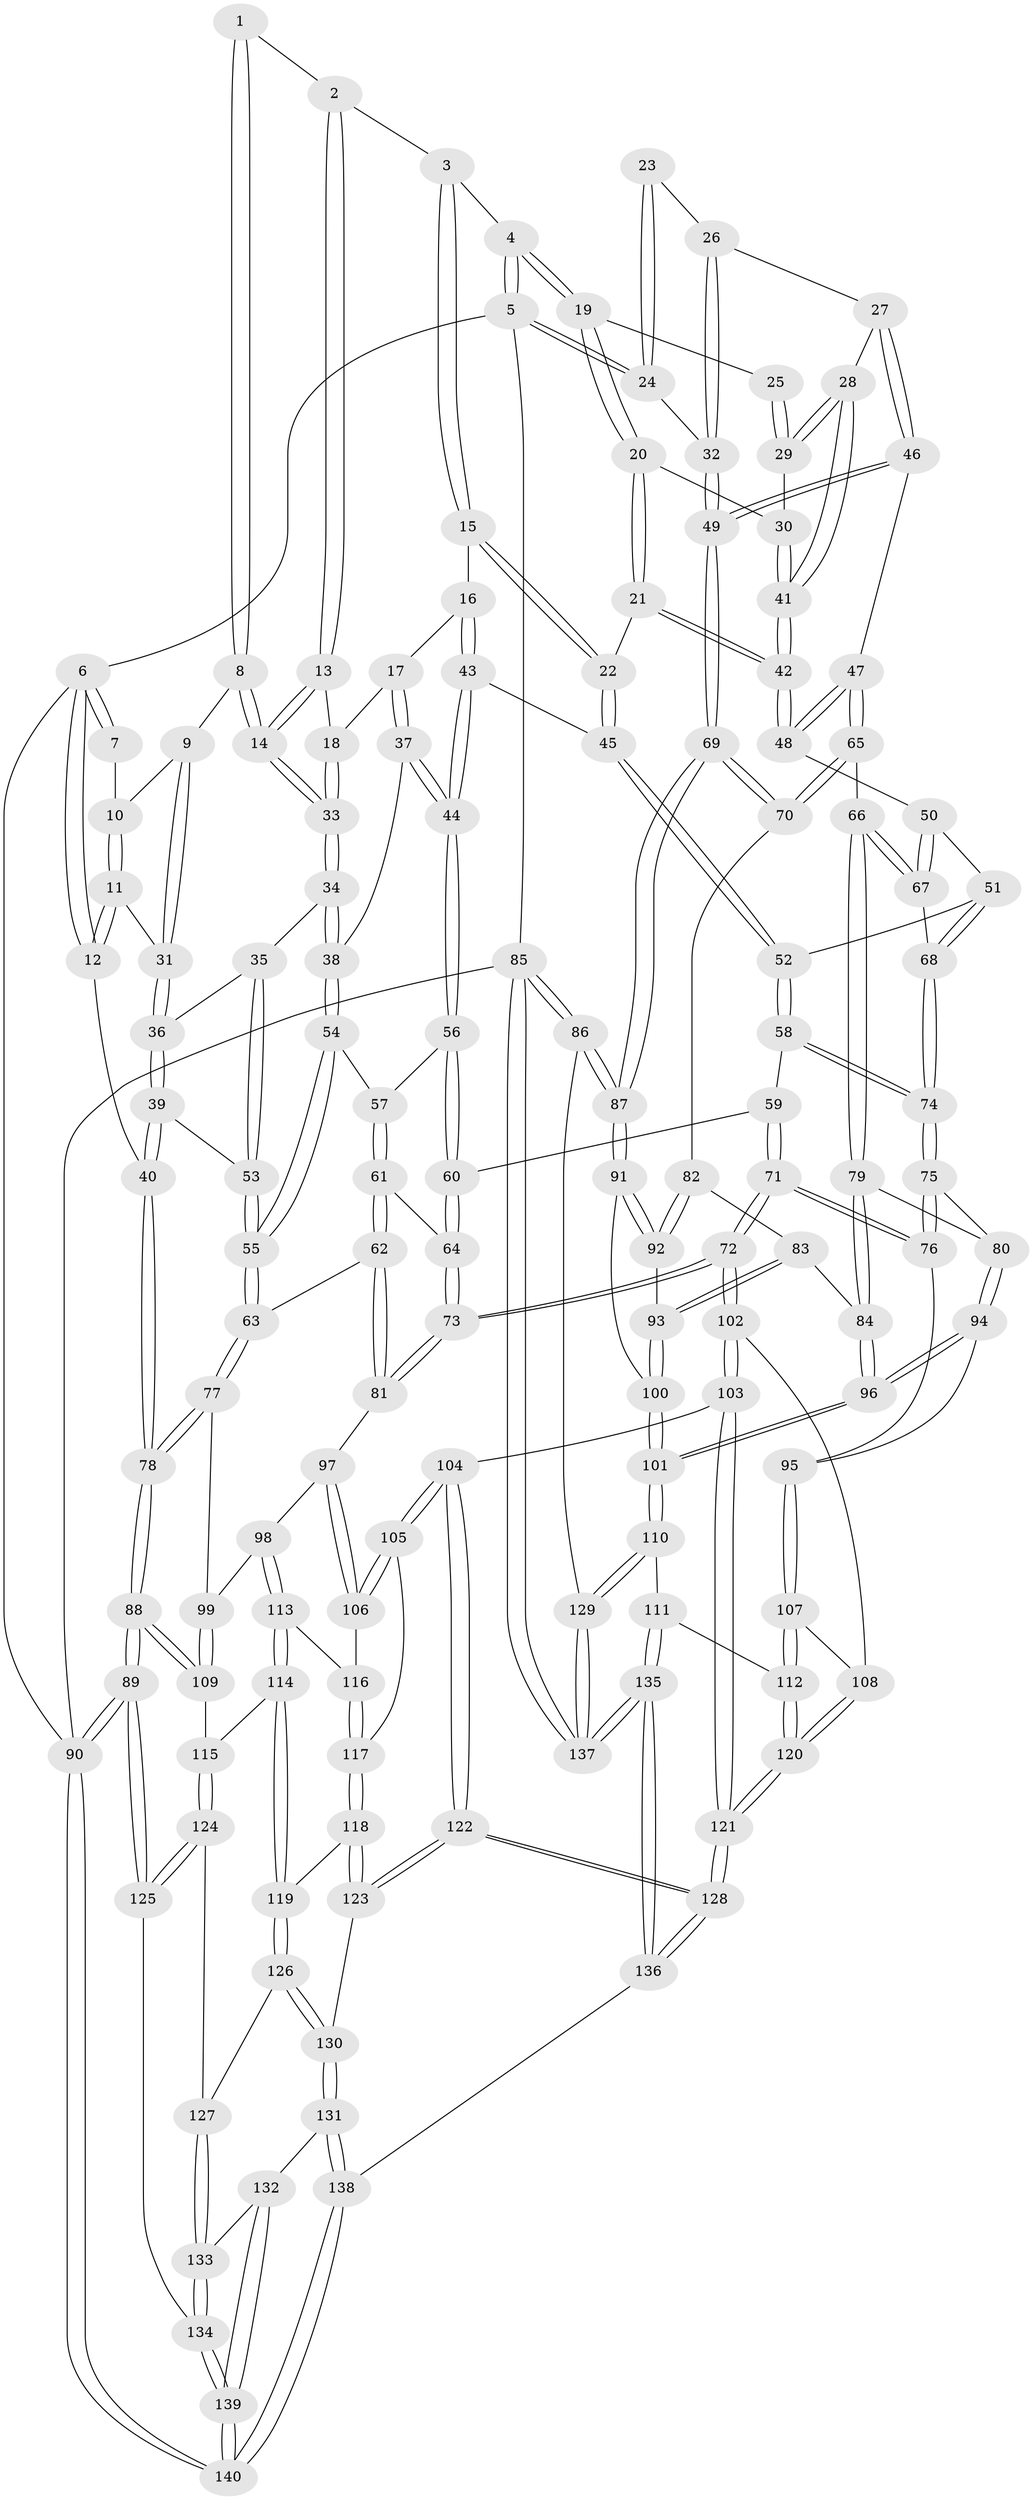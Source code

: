 // Generated by graph-tools (version 1.1) at 2025/38/03/09/25 02:38:35]
// undirected, 140 vertices, 347 edges
graph export_dot {
graph [start="1"]
  node [color=gray90,style=filled];
  1 [pos="+0.29056917366670243+0"];
  2 [pos="+0.4785833361549113+0"];
  3 [pos="+0.6017691208463964+0"];
  4 [pos="+0.759226135634317+0"];
  5 [pos="+1+0"];
  6 [pos="+0+0"];
  7 [pos="+0+0"];
  8 [pos="+0.24412640985025091+0.08612174011602582"];
  9 [pos="+0.15907034534591397+0.08344942633406435"];
  10 [pos="+0.026032358653463292+0"];
  11 [pos="+0.08821867863381481+0.11117835860702899"];
  12 [pos="+0+0.1933869659048588"];
  13 [pos="+0.4513906418849448+0"];
  14 [pos="+0.2706272776141406+0.11362171279440414"];
  15 [pos="+0.6077825228509416+0.04440802550276524"];
  16 [pos="+0.5248122078382575+0.13599806670555437"];
  17 [pos="+0.45208466923297497+0.10488402989919307"];
  18 [pos="+0.4437926959547224+0.09279938892603516"];
  19 [pos="+0.8091014089308449+0"];
  20 [pos="+0.7904035475313792+0.09476829659990119"];
  21 [pos="+0.7194908362912358+0.15870097489277823"];
  22 [pos="+0.7032096489478243+0.16377779540922446"];
  23 [pos="+0.9585931978470892+0.06721516375369863"];
  24 [pos="+1+0"];
  25 [pos="+0.9555409332065792+0.06705989580198138"];
  26 [pos="+0.9731073708487645+0.14163728367254952"];
  27 [pos="+0.9169262813180266+0.17458890390192194"];
  28 [pos="+0.9106396382453502+0.1712284565682104"];
  29 [pos="+0.8874601063101083+0.15204264825319336"];
  30 [pos="+0.8507089623528087+0.1419821610661627"];
  31 [pos="+0.10786608630717827+0.11115146848651473"];
  32 [pos="+1+0.2730143482025361"];
  33 [pos="+0.27666510961214796+0.12338599780262571"];
  34 [pos="+0.27808881756324105+0.17273511453163237"];
  35 [pos="+0.27183411268922564+0.17750275758165013"];
  36 [pos="+0.14825960203921038+0.21213777796606983"];
  37 [pos="+0.4150947532589081+0.21021375384549323"];
  38 [pos="+0.2797354281994409+0.1745474685097496"];
  39 [pos="+0.09505538297400556+0.34057321823166625"];
  40 [pos="+0+0.2701947214635204"];
  41 [pos="+0.8395915974302591+0.2685331046756032"];
  42 [pos="+0.8346919518238058+0.2885138153463213"];
  43 [pos="+0.5768689384513374+0.23245425031702485"];
  44 [pos="+0.4480470943624886+0.29425843687194175"];
  45 [pos="+0.6268051043333214+0.24607378092733867"];
  46 [pos="+0.9765492310616606+0.2959466773226644"];
  47 [pos="+0.9051327331386709+0.3256350790588389"];
  48 [pos="+0.8435304585367202+0.3166445656592121"];
  49 [pos="+1+0.29714156078751747"];
  50 [pos="+0.8303293743422829+0.3255403315795167"];
  51 [pos="+0.7624657639577749+0.3470311473243481"];
  52 [pos="+0.6683536615409827+0.36004309327425527"];
  53 [pos="+0.15179135882710645+0.37933231075548685"];
  54 [pos="+0.3280725270007394+0.3088914562768483"];
  55 [pos="+0.16401661648642452+0.3931251691939576"];
  56 [pos="+0.4408646497778008+0.30699102826416086"];
  57 [pos="+0.3712113889757233+0.32226145924764615"];
  58 [pos="+0.6530745318926777+0.3982649327329229"];
  59 [pos="+0.49770571192006724+0.38887587173793586"];
  60 [pos="+0.4749990548138132+0.3820134715297779"];
  61 [pos="+0.3436546222745183+0.4578922018752275"];
  62 [pos="+0.31264897662075003+0.4966549952610486"];
  63 [pos="+0.18780296017872924+0.47309388770393584"];
  64 [pos="+0.4559187803777878+0.4227515877919123"];
  65 [pos="+0.9190766732630005+0.47346882588985617"];
  66 [pos="+0.8389128760327565+0.48623267154690963"];
  67 [pos="+0.8302444649071192+0.4736195952117162"];
  68 [pos="+0.7977894364410762+0.45764972029792317"];
  69 [pos="+1+0.5013404699439222"];
  70 [pos="+0.954706659050177+0.4988089062020065"];
  71 [pos="+0.5673453237327111+0.5665830933253934"];
  72 [pos="+0.5161106159842426+0.6026903286254917"];
  73 [pos="+0.48382350084165227+0.5822491370022895"];
  74 [pos="+0.6559591521762218+0.45233885604022356"];
  75 [pos="+0.6515010577060447+0.4800843202197269"];
  76 [pos="+0.5766085452655145+0.5616331571649171"];
  77 [pos="+0.1866302824118718+0.4752799588662168"];
  78 [pos="+0+0.5950600611250113"];
  79 [pos="+0.8182391472813763+0.5234952810630743"];
  80 [pos="+0.7341642494457111+0.5366500172622289"];
  81 [pos="+0.36651074042197207+0.5572915181819316"];
  82 [pos="+0.9448612888579657+0.5183363561621904"];
  83 [pos="+0.875492168332677+0.5711511368087934"];
  84 [pos="+0.8405973968258589+0.5788683399578336"];
  85 [pos="+1+1"];
  86 [pos="+1+0.9590394092665172"];
  87 [pos="+1+0.6533949598933497"];
  88 [pos="+0+0.6120161499449955"];
  89 [pos="+0+0.8565206180303931"];
  90 [pos="+0+1"];
  91 [pos="+1+0.6614465973632193"];
  92 [pos="+0.9349076966023511+0.5922744212987407"];
  93 [pos="+0.9239131816887322+0.6067089345814202"];
  94 [pos="+0.7500474247063738+0.6309962502725458"];
  95 [pos="+0.6941533437434542+0.639418071830158"];
  96 [pos="+0.8196666993506851+0.6807106897618826"];
  97 [pos="+0.33554062230962756+0.612730643268131"];
  98 [pos="+0.23352927203743673+0.6580452888307036"];
  99 [pos="+0.16866007336858618+0.5857919595332698"];
  100 [pos="+0.8974393033077958+0.7028763071428291"];
  101 [pos="+0.844112164175971+0.7319061105881549"];
  102 [pos="+0.515773232907454+0.631872292840448"];
  103 [pos="+0.42751531854803404+0.7498682944702121"];
  104 [pos="+0.4000433354912406+0.7568818569958886"];
  105 [pos="+0.39909061410449714+0.756561897065506"];
  106 [pos="+0.3466796927236712+0.6989258705244962"];
  107 [pos="+0.6765153177264664+0.68469171993182"];
  108 [pos="+0.5413159287664935+0.6603386683699681"];
  109 [pos="+0.09084781934571369+0.6507173709932944"];
  110 [pos="+0.8223079454476584+0.8039302071807766"];
  111 [pos="+0.8218997015857995+0.8041155762327997"];
  112 [pos="+0.7075550621793573+0.8233173909675153"];
  113 [pos="+0.23874653315292185+0.6857166075355329"];
  114 [pos="+0.12430813966605023+0.7680346544954867"];
  115 [pos="+0.12232663080225926+0.7681184433293473"];
  116 [pos="+0.24676871619750912+0.6950245138405201"];
  117 [pos="+0.2673760059696921+0.7853590617739313"];
  118 [pos="+0.25785127990504036+0.7996407177025844"];
  119 [pos="+0.23429435029669476+0.8089560113817024"];
  120 [pos="+0.6565008321064288+0.845578621490603"];
  121 [pos="+0.5830765612333592+0.9360540250802635"];
  122 [pos="+0.3570664731815384+0.9055956366718583"];
  123 [pos="+0.32821817797107433+0.8990210814991609"];
  124 [pos="+0.0737806053548652+0.825820341390036"];
  125 [pos="+0.043056735259226965+0.8475102739706512"];
  126 [pos="+0.21745101904164849+0.8549363576453829"];
  127 [pos="+0.19890609371022935+0.8769782860205502"];
  128 [pos="+0.5274879170074899+1"];
  129 [pos="+0.9066515406467495+0.8635056395135838"];
  130 [pos="+0.28795482661934463+0.912752445931649"];
  131 [pos="+0.24823810740118027+0.9409029665294018"];
  132 [pos="+0.23194443662947517+0.9369664141594097"];
  133 [pos="+0.1976909130522489+0.9010909069759142"];
  134 [pos="+0.11621434850325209+0.9464598102042414"];
  135 [pos="+0.7519114159669869+1"];
  136 [pos="+0.5284349583114205+1"];
  137 [pos="+0.8404147762027884+1"];
  138 [pos="+0.3140434801227322+1"];
  139 [pos="+0.13018440135098455+1"];
  140 [pos="+0.10434102262877563+1"];
  1 -- 2;
  1 -- 8;
  1 -- 8;
  2 -- 3;
  2 -- 13;
  2 -- 13;
  3 -- 4;
  3 -- 15;
  3 -- 15;
  4 -- 5;
  4 -- 5;
  4 -- 19;
  4 -- 19;
  5 -- 6;
  5 -- 24;
  5 -- 24;
  5 -- 85;
  6 -- 7;
  6 -- 7;
  6 -- 12;
  6 -- 12;
  6 -- 90;
  7 -- 10;
  8 -- 9;
  8 -- 14;
  8 -- 14;
  9 -- 10;
  9 -- 31;
  9 -- 31;
  10 -- 11;
  10 -- 11;
  11 -- 12;
  11 -- 12;
  11 -- 31;
  12 -- 40;
  13 -- 14;
  13 -- 14;
  13 -- 18;
  14 -- 33;
  14 -- 33;
  15 -- 16;
  15 -- 22;
  15 -- 22;
  16 -- 17;
  16 -- 43;
  16 -- 43;
  17 -- 18;
  17 -- 37;
  17 -- 37;
  18 -- 33;
  18 -- 33;
  19 -- 20;
  19 -- 20;
  19 -- 25;
  20 -- 21;
  20 -- 21;
  20 -- 30;
  21 -- 22;
  21 -- 42;
  21 -- 42;
  22 -- 45;
  22 -- 45;
  23 -- 24;
  23 -- 24;
  23 -- 26;
  24 -- 32;
  25 -- 29;
  25 -- 29;
  26 -- 27;
  26 -- 32;
  26 -- 32;
  27 -- 28;
  27 -- 46;
  27 -- 46;
  28 -- 29;
  28 -- 29;
  28 -- 41;
  28 -- 41;
  29 -- 30;
  30 -- 41;
  30 -- 41;
  31 -- 36;
  31 -- 36;
  32 -- 49;
  32 -- 49;
  33 -- 34;
  33 -- 34;
  34 -- 35;
  34 -- 38;
  34 -- 38;
  35 -- 36;
  35 -- 53;
  35 -- 53;
  36 -- 39;
  36 -- 39;
  37 -- 38;
  37 -- 44;
  37 -- 44;
  38 -- 54;
  38 -- 54;
  39 -- 40;
  39 -- 40;
  39 -- 53;
  40 -- 78;
  40 -- 78;
  41 -- 42;
  41 -- 42;
  42 -- 48;
  42 -- 48;
  43 -- 44;
  43 -- 44;
  43 -- 45;
  44 -- 56;
  44 -- 56;
  45 -- 52;
  45 -- 52;
  46 -- 47;
  46 -- 49;
  46 -- 49;
  47 -- 48;
  47 -- 48;
  47 -- 65;
  47 -- 65;
  48 -- 50;
  49 -- 69;
  49 -- 69;
  50 -- 51;
  50 -- 67;
  50 -- 67;
  51 -- 52;
  51 -- 68;
  51 -- 68;
  52 -- 58;
  52 -- 58;
  53 -- 55;
  53 -- 55;
  54 -- 55;
  54 -- 55;
  54 -- 57;
  55 -- 63;
  55 -- 63;
  56 -- 57;
  56 -- 60;
  56 -- 60;
  57 -- 61;
  57 -- 61;
  58 -- 59;
  58 -- 74;
  58 -- 74;
  59 -- 60;
  59 -- 71;
  59 -- 71;
  60 -- 64;
  60 -- 64;
  61 -- 62;
  61 -- 62;
  61 -- 64;
  62 -- 63;
  62 -- 81;
  62 -- 81;
  63 -- 77;
  63 -- 77;
  64 -- 73;
  64 -- 73;
  65 -- 66;
  65 -- 70;
  65 -- 70;
  66 -- 67;
  66 -- 67;
  66 -- 79;
  66 -- 79;
  67 -- 68;
  68 -- 74;
  68 -- 74;
  69 -- 70;
  69 -- 70;
  69 -- 87;
  69 -- 87;
  70 -- 82;
  71 -- 72;
  71 -- 72;
  71 -- 76;
  71 -- 76;
  72 -- 73;
  72 -- 73;
  72 -- 102;
  72 -- 102;
  73 -- 81;
  73 -- 81;
  74 -- 75;
  74 -- 75;
  75 -- 76;
  75 -- 76;
  75 -- 80;
  76 -- 95;
  77 -- 78;
  77 -- 78;
  77 -- 99;
  78 -- 88;
  78 -- 88;
  79 -- 80;
  79 -- 84;
  79 -- 84;
  80 -- 94;
  80 -- 94;
  81 -- 97;
  82 -- 83;
  82 -- 92;
  82 -- 92;
  83 -- 84;
  83 -- 93;
  83 -- 93;
  84 -- 96;
  84 -- 96;
  85 -- 86;
  85 -- 86;
  85 -- 137;
  85 -- 137;
  85 -- 90;
  86 -- 87;
  86 -- 87;
  86 -- 129;
  87 -- 91;
  87 -- 91;
  88 -- 89;
  88 -- 89;
  88 -- 109;
  88 -- 109;
  89 -- 90;
  89 -- 90;
  89 -- 125;
  89 -- 125;
  90 -- 140;
  90 -- 140;
  91 -- 92;
  91 -- 92;
  91 -- 100;
  92 -- 93;
  93 -- 100;
  93 -- 100;
  94 -- 95;
  94 -- 96;
  94 -- 96;
  95 -- 107;
  95 -- 107;
  96 -- 101;
  96 -- 101;
  97 -- 98;
  97 -- 106;
  97 -- 106;
  98 -- 99;
  98 -- 113;
  98 -- 113;
  99 -- 109;
  99 -- 109;
  100 -- 101;
  100 -- 101;
  101 -- 110;
  101 -- 110;
  102 -- 103;
  102 -- 103;
  102 -- 108;
  103 -- 104;
  103 -- 121;
  103 -- 121;
  104 -- 105;
  104 -- 105;
  104 -- 122;
  104 -- 122;
  105 -- 106;
  105 -- 106;
  105 -- 117;
  106 -- 116;
  107 -- 108;
  107 -- 112;
  107 -- 112;
  108 -- 120;
  108 -- 120;
  109 -- 115;
  110 -- 111;
  110 -- 129;
  110 -- 129;
  111 -- 112;
  111 -- 135;
  111 -- 135;
  112 -- 120;
  112 -- 120;
  113 -- 114;
  113 -- 114;
  113 -- 116;
  114 -- 115;
  114 -- 119;
  114 -- 119;
  115 -- 124;
  115 -- 124;
  116 -- 117;
  116 -- 117;
  117 -- 118;
  117 -- 118;
  118 -- 119;
  118 -- 123;
  118 -- 123;
  119 -- 126;
  119 -- 126;
  120 -- 121;
  120 -- 121;
  121 -- 128;
  121 -- 128;
  122 -- 123;
  122 -- 123;
  122 -- 128;
  122 -- 128;
  123 -- 130;
  124 -- 125;
  124 -- 125;
  124 -- 127;
  125 -- 134;
  126 -- 127;
  126 -- 130;
  126 -- 130;
  127 -- 133;
  127 -- 133;
  128 -- 136;
  128 -- 136;
  129 -- 137;
  129 -- 137;
  130 -- 131;
  130 -- 131;
  131 -- 132;
  131 -- 138;
  131 -- 138;
  132 -- 133;
  132 -- 139;
  132 -- 139;
  133 -- 134;
  133 -- 134;
  134 -- 139;
  134 -- 139;
  135 -- 136;
  135 -- 136;
  135 -- 137;
  135 -- 137;
  136 -- 138;
  138 -- 140;
  138 -- 140;
  139 -- 140;
  139 -- 140;
}
